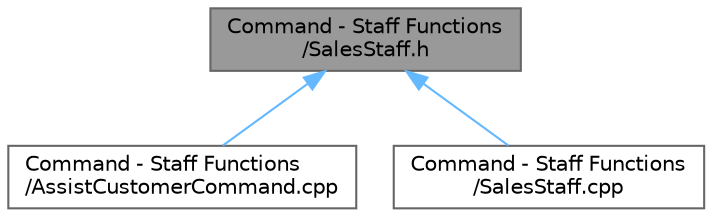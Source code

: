 digraph "Command - Staff Functions/SalesStaff.h"
{
 // INTERACTIVE_SVG=YES
 // LATEX_PDF_SIZE
  bgcolor="transparent";
  edge [fontname=Helvetica,fontsize=10,labelfontname=Helvetica,labelfontsize=10];
  node [fontname=Helvetica,fontsize=10,shape=box,height=0.2,width=0.4];
  Node1 [id="Node000001",label="Command - Staff Functions\l/SalesStaff.h",height=0.2,width=0.4,color="gray40", fillcolor="grey60", style="filled", fontcolor="black",tooltip="Concrete Receiver for customer service operations."];
  Node1 -> Node2 [id="edge1_Node000001_Node000002",dir="back",color="steelblue1",style="solid",tooltip=" "];
  Node2 [id="Node000002",label="Command - Staff Functions\l/AssistCustomerCommand.cpp",height=0.2,width=0.4,color="grey40", fillcolor="white", style="filled",URL="$_assist_customer_command_8cpp.html",tooltip=" "];
  Node1 -> Node3 [id="edge2_Node000001_Node000003",dir="back",color="steelblue1",style="solid",tooltip=" "];
  Node3 [id="Node000003",label="Command - Staff Functions\l/SalesStaff.cpp",height=0.2,width=0.4,color="grey40", fillcolor="white", style="filled",URL="$_sales_staff_8cpp.html",tooltip=" "];
}
